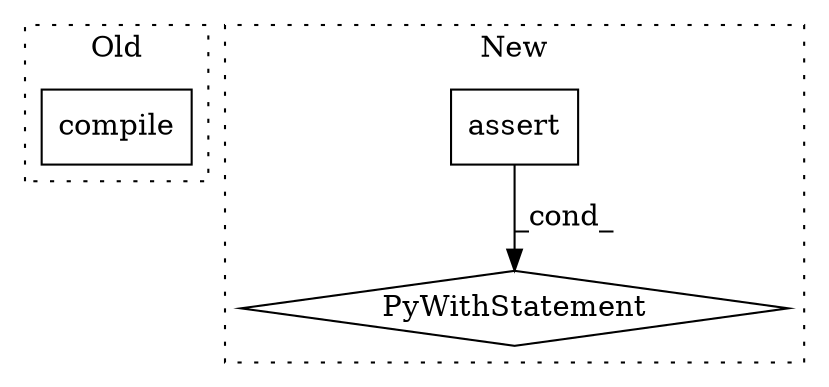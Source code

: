 digraph G {
subgraph cluster0 {
1 [label="compile" a="32" s="6754" l="9" shape="box"];
label = "Old";
style="dotted";
}
subgraph cluster1 {
2 [label="PyWithStatement" a="104" s="7606,7653" l="10,2" shape="diamond"];
3 [label="assert" a="32" s="7621,7652" l="13,1" shape="box"];
label = "New";
style="dotted";
}
3 -> 2 [label="_cond_"];
}
